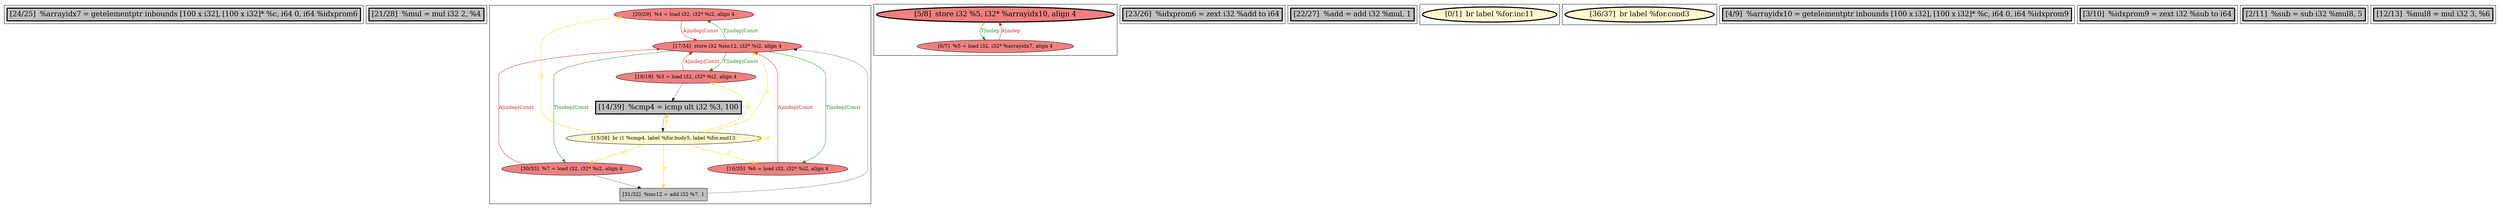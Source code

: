 
digraph G {





subgraph cluster11 {


node353 [penwidth=3.0,fontsize=20,fillcolor=grey,label="[24/25]  %arrayidx7 = getelementptr inbounds [100 x i32], [100 x i32]* %c, i64 0, i64 %idxprom6",shape=rectangle,style=filled ]



}

subgraph cluster10 {


node352 [penwidth=3.0,fontsize=20,fillcolor=grey,label="[21/28]  %mul = mul i32 2, %4",shape=rectangle,style=filled ]



}

subgraph cluster9 {


node351 [fillcolor=lightcoral,label="[20/29]  %4 = load i32, i32* %i2, align 4",shape=ellipse,style=filled ]
node350 [fillcolor=lightcoral,label="[17/34]  store i32 %inc12, i32* %i2, align 4",shape=ellipse,style=filled ]
node344 [fillcolor=lightcoral,label="[16/35]  %6 = load i32, i32* %i2, align 4",shape=ellipse,style=filled ]
node346 [fillcolor=lightcoral,label="[18/19]  %3 = load i32, i32* %i2, align 4",shape=ellipse,style=filled ]
node347 [fillcolor=grey,label="[31/32]  %inc12 = add i32 %7, 1",shape=rectangle,style=filled ]
node348 [penwidth=3.0,fontsize=20,fillcolor=grey,label="[14/39]  %cmp4 = icmp ult i32 %3, 100",shape=rectangle,style=filled ]
node345 [fillcolor=lightcoral,label="[30/33]  %7 = load i32, i32* %i2, align 4",shape=ellipse,style=filled ]
node349 [fillcolor=lemonchiffon,label="[15/38]  br i1 %cmp4, label %for.body5, label %for.end13",shape=ellipse,style=filled ]

node349->node350 [style=solid,color=gold,label="C",penwidth=1.0,fontcolor=gold ]
node349->node346 [style=solid,color=gold,label="C",penwidth=1.0,fontcolor=gold ]
node350->node351 [style=solid,color=forestgreen,label="T|indep|Const",penwidth=1.0,fontcolor=forestgreen ]
node351->node350 [style=solid,color=firebrick3,label="A|indep|Const",penwidth=1.0,fontcolor=firebrick3 ]
node349->node344 [style=solid,color=gold,label="C",penwidth=1.0,fontcolor=gold ]
node348->node349 [style=solid,color=black,label="",penwidth=0.5,fontcolor=black ]
node347->node350 [style=solid,color=black,label="",penwidth=0.5,fontcolor=black ]
node349->node345 [style=solid,color=gold,label="C",penwidth=1.0,fontcolor=gold ]
node344->node350 [style=solid,color=firebrick3,label="A|indep|Const",penwidth=1.0,fontcolor=firebrick3 ]
node350->node345 [style=solid,color=forestgreen,label="T|indep|Const",penwidth=1.0,fontcolor=forestgreen ]
node345->node350 [style=solid,color=firebrick3,label="A|indep|Const",penwidth=1.0,fontcolor=firebrick3 ]
node346->node350 [style=solid,color=firebrick3,label="A|indep|Const",penwidth=1.0,fontcolor=firebrick3 ]
node349->node347 [style=solid,color=gold,label="C",penwidth=1.0,fontcolor=gold ]
node349->node351 [style=solid,color=gold,label="C",penwidth=1.0,fontcolor=gold ]
node350->node346 [style=solid,color=forestgreen,label="T|indep|Const",penwidth=1.0,fontcolor=forestgreen ]
node345->node347 [style=solid,color=black,label="",penwidth=0.5,fontcolor=black ]
node350->node344 [style=solid,color=forestgreen,label="T|indep|Const",penwidth=1.0,fontcolor=forestgreen ]
node349->node348 [style=solid,color=gold,label="C",penwidth=1.0,fontcolor=gold ]
node346->node348 [style=solid,color=black,label="",penwidth=0.5,fontcolor=black ]
node349->node349 [style=solid,color=gold,label="C",penwidth=1.0,fontcolor=gold ]


}

subgraph cluster8 {


node343 [penwidth=3.0,fontsize=20,fillcolor=lightcoral,label="[5/8]  store i32 %5, i32* %arrayidx10, align 4",shape=ellipse,style=filled ]
node342 [fillcolor=lightcoral,label="[6/7]  %5 = load i32, i32* %arrayidx7, align 4",shape=ellipse,style=filled ]

node342->node343 [style=solid,color=firebrick3,label="A|indep",penwidth=1.0,fontcolor=firebrick3 ]
node343->node342 [style=solid,color=forestgreen,label="T|indep",penwidth=1.0,fontcolor=forestgreen ]


}

subgraph cluster7 {


node341 [penwidth=3.0,fontsize=20,fillcolor=grey,label="[23/26]  %idxprom6 = zext i32 %add to i64",shape=rectangle,style=filled ]



}

subgraph cluster6 {


node340 [penwidth=3.0,fontsize=20,fillcolor=grey,label="[22/27]  %add = add i32 %mul, 1",shape=rectangle,style=filled ]



}

subgraph cluster0 {


node334 [penwidth=3.0,fontsize=20,fillcolor=lemonchiffon,label="[0/1]  br label %for.inc11",shape=ellipse,style=filled ]



}

subgraph cluster5 {


node339 [penwidth=3.0,fontsize=20,fillcolor=lemonchiffon,label="[36/37]  br label %for.cond3",shape=ellipse,style=filled ]



}

subgraph cluster1 {


node335 [penwidth=3.0,fontsize=20,fillcolor=grey,label="[4/9]  %arrayidx10 = getelementptr inbounds [100 x i32], [100 x i32]* %c, i64 0, i64 %idxprom9",shape=rectangle,style=filled ]



}

subgraph cluster2 {


node336 [penwidth=3.0,fontsize=20,fillcolor=grey,label="[3/10]  %idxprom9 = zext i32 %sub to i64",shape=rectangle,style=filled ]



}

subgraph cluster3 {


node337 [penwidth=3.0,fontsize=20,fillcolor=grey,label="[2/11]  %sub = sub i32 %mul8, 5",shape=rectangle,style=filled ]



}

subgraph cluster4 {


node338 [penwidth=3.0,fontsize=20,fillcolor=grey,label="[12/13]  %mul8 = mul i32 3, %6",shape=rectangle,style=filled ]



}

}
